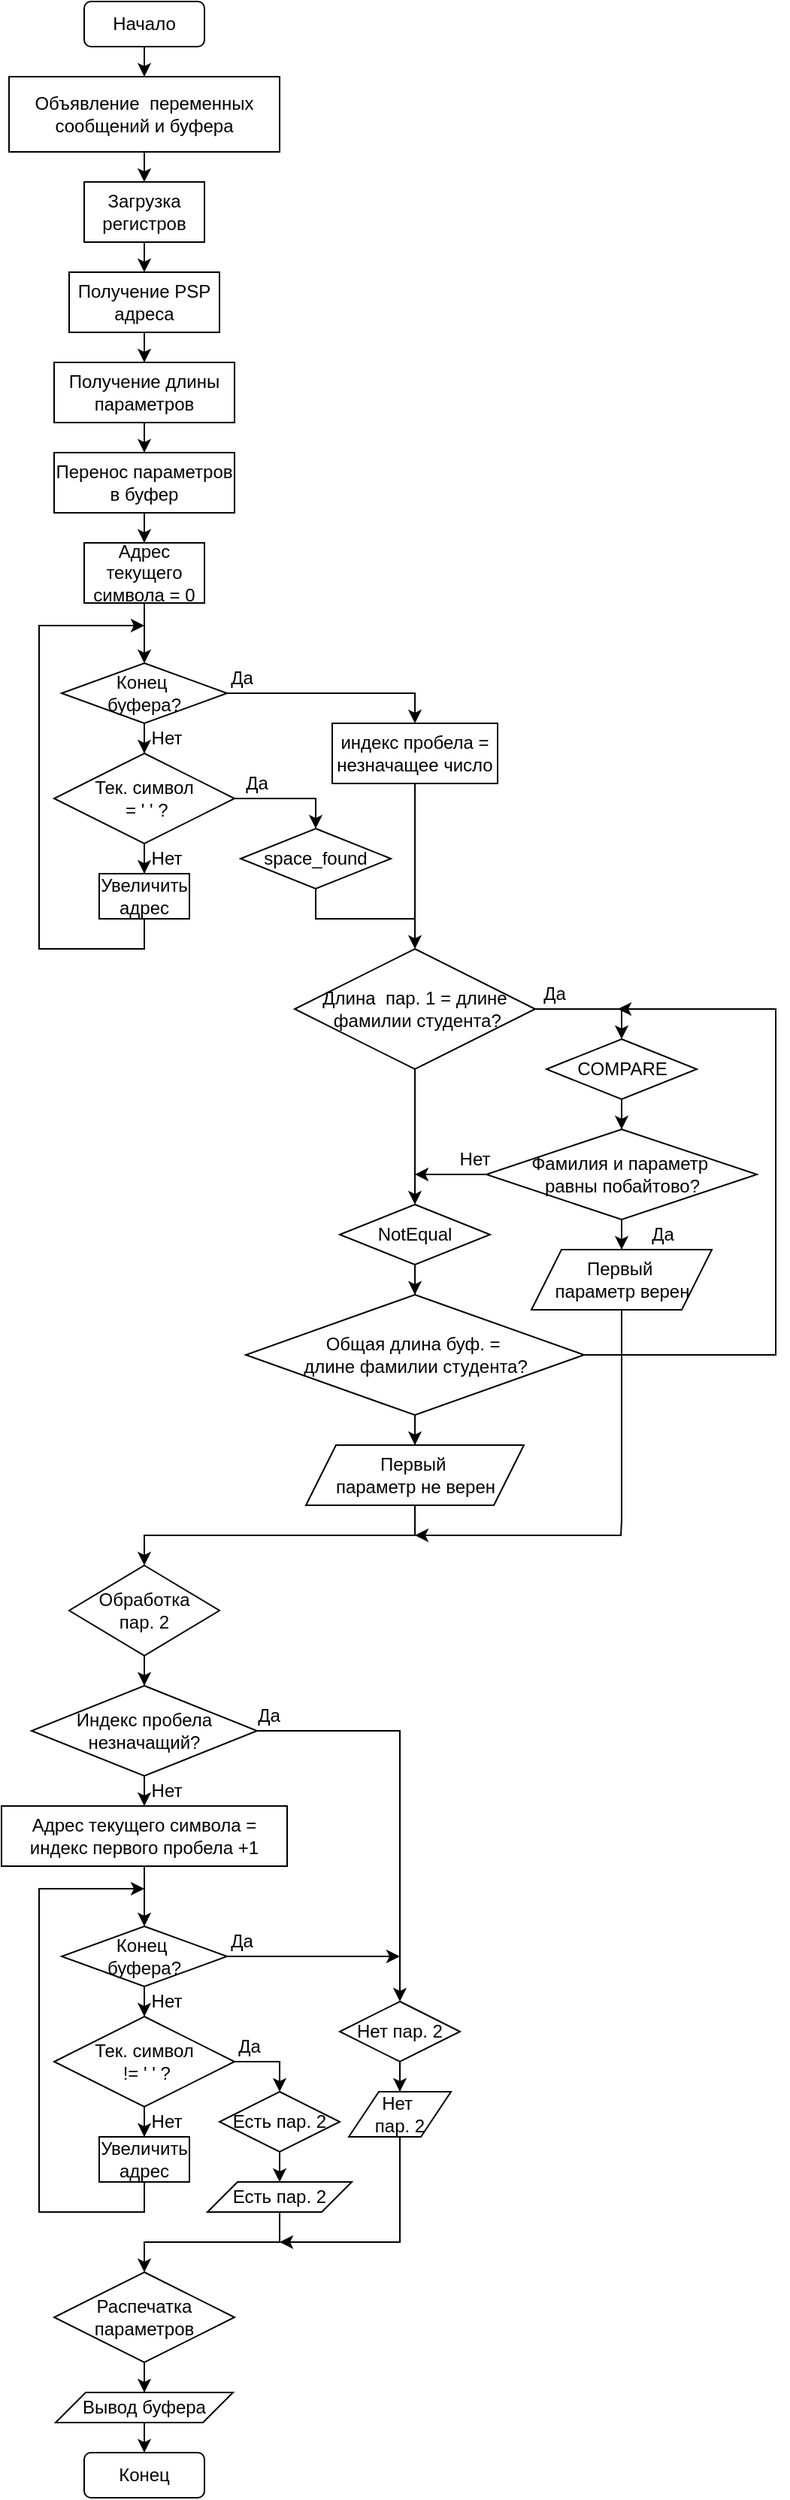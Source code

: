 <mxfile version="24.3.1" type="device">
  <diagram id="C5RBs43oDa-KdzZeNtuy" name="Page-1">
    <mxGraphModel dx="2868" dy="1560" grid="1" gridSize="10" guides="1" tooltips="1" connect="1" arrows="1" fold="1" page="1" pageScale="1" pageWidth="827" pageHeight="1169" math="0" shadow="0">
      <root>
        <mxCell id="WIyWlLk6GJQsqaUBKTNV-0" />
        <mxCell id="WIyWlLk6GJQsqaUBKTNV-1" parent="WIyWlLk6GJQsqaUBKTNV-0" />
        <mxCell id="b1ORVTBcM8QreffQEjI8-5" style="edgeStyle=orthogonalEdgeStyle;rounded=0;orthogonalLoop=1;jettySize=auto;html=1;" parent="WIyWlLk6GJQsqaUBKTNV-1" source="WIyWlLk6GJQsqaUBKTNV-3" target="b1ORVTBcM8QreffQEjI8-4" edge="1">
          <mxGeometry relative="1" as="geometry" />
        </mxCell>
        <mxCell id="WIyWlLk6GJQsqaUBKTNV-3" value="Начало" style="rounded=1;whiteSpace=wrap;html=1;fontSize=12;glass=0;strokeWidth=1;shadow=0;" parent="WIyWlLk6GJQsqaUBKTNV-1" vertex="1">
          <mxGeometry x="210" width="80" height="30" as="geometry" />
        </mxCell>
        <mxCell id="b1ORVTBcM8QreffQEjI8-7" style="edgeStyle=orthogonalEdgeStyle;rounded=0;orthogonalLoop=1;jettySize=auto;html=1;" parent="WIyWlLk6GJQsqaUBKTNV-1" source="b1ORVTBcM8QreffQEjI8-4" target="b1ORVTBcM8QreffQEjI8-6" edge="1">
          <mxGeometry relative="1" as="geometry" />
        </mxCell>
        <mxCell id="b1ORVTBcM8QreffQEjI8-4" value="Объявление&amp;nbsp; переменных сообщений и буфера" style="rounded=0;whiteSpace=wrap;html=1;" parent="WIyWlLk6GJQsqaUBKTNV-1" vertex="1">
          <mxGeometry x="160" y="50" width="180" height="50" as="geometry" />
        </mxCell>
        <mxCell id="vxpqx_h1XbM0o7AQPfHb-7" style="edgeStyle=orthogonalEdgeStyle;rounded=0;orthogonalLoop=1;jettySize=auto;html=1;exitX=0.5;exitY=1;exitDx=0;exitDy=0;entryX=0.5;entryY=0;entryDx=0;entryDy=0;" parent="WIyWlLk6GJQsqaUBKTNV-1" source="b1ORVTBcM8QreffQEjI8-6" target="vxpqx_h1XbM0o7AQPfHb-1" edge="1">
          <mxGeometry relative="1" as="geometry" />
        </mxCell>
        <mxCell id="b1ORVTBcM8QreffQEjI8-6" value="Загрузка регистров" style="rounded=0;whiteSpace=wrap;html=1;" parent="WIyWlLk6GJQsqaUBKTNV-1" vertex="1">
          <mxGeometry x="210" y="120" width="80" height="40" as="geometry" />
        </mxCell>
        <mxCell id="Q4k1FI557Ry3vGBkqDbd-1" style="edgeStyle=orthogonalEdgeStyle;rounded=0;orthogonalLoop=1;jettySize=auto;html=1;" edge="1" parent="WIyWlLk6GJQsqaUBKTNV-1" source="vxpqx_h1XbM0o7AQPfHb-1" target="Q4k1FI557Ry3vGBkqDbd-0">
          <mxGeometry relative="1" as="geometry" />
        </mxCell>
        <mxCell id="vxpqx_h1XbM0o7AQPfHb-1" value="Получение PSP адреса" style="rounded=0;whiteSpace=wrap;html=1;" parent="WIyWlLk6GJQsqaUBKTNV-1" vertex="1">
          <mxGeometry x="200" y="180" width="100" height="40" as="geometry" />
        </mxCell>
        <mxCell id="Q4k1FI557Ry3vGBkqDbd-3" style="edgeStyle=orthogonalEdgeStyle;rounded=0;orthogonalLoop=1;jettySize=auto;html=1;" edge="1" parent="WIyWlLk6GJQsqaUBKTNV-1" source="Q4k1FI557Ry3vGBkqDbd-0" target="Q4k1FI557Ry3vGBkqDbd-2">
          <mxGeometry relative="1" as="geometry" />
        </mxCell>
        <mxCell id="Q4k1FI557Ry3vGBkqDbd-0" value="Получение длины параметров" style="rounded=0;whiteSpace=wrap;html=1;" vertex="1" parent="WIyWlLk6GJQsqaUBKTNV-1">
          <mxGeometry x="190" y="240" width="120" height="40" as="geometry" />
        </mxCell>
        <mxCell id="Q4k1FI557Ry3vGBkqDbd-7" style="edgeStyle=orthogonalEdgeStyle;rounded=0;orthogonalLoop=1;jettySize=auto;html=1;" edge="1" parent="WIyWlLk6GJQsqaUBKTNV-1" source="Q4k1FI557Ry3vGBkqDbd-2" target="Q4k1FI557Ry3vGBkqDbd-6">
          <mxGeometry relative="1" as="geometry" />
        </mxCell>
        <mxCell id="Q4k1FI557Ry3vGBkqDbd-2" value="Перенос параметров в буфер" style="rounded=0;whiteSpace=wrap;html=1;" vertex="1" parent="WIyWlLk6GJQsqaUBKTNV-1">
          <mxGeometry x="190" y="300" width="120" height="40" as="geometry" />
        </mxCell>
        <mxCell id="Q4k1FI557Ry3vGBkqDbd-10" style="edgeStyle=orthogonalEdgeStyle;rounded=0;orthogonalLoop=1;jettySize=auto;html=1;" edge="1" parent="WIyWlLk6GJQsqaUBKTNV-1" source="Q4k1FI557Ry3vGBkqDbd-4" target="Q4k1FI557Ry3vGBkqDbd-9">
          <mxGeometry relative="1" as="geometry" />
        </mxCell>
        <mxCell id="Q4k1FI557Ry3vGBkqDbd-23" style="edgeStyle=orthogonalEdgeStyle;rounded=0;orthogonalLoop=1;jettySize=auto;html=1;exitX=1;exitY=0.5;exitDx=0;exitDy=0;entryX=0.5;entryY=0;entryDx=0;entryDy=0;" edge="1" parent="WIyWlLk6GJQsqaUBKTNV-1" source="Q4k1FI557Ry3vGBkqDbd-4" target="Q4k1FI557Ry3vGBkqDbd-22">
          <mxGeometry relative="1" as="geometry" />
        </mxCell>
        <mxCell id="Q4k1FI557Ry3vGBkqDbd-4" value="Конец&amp;nbsp;&lt;div&gt;буфера?&lt;/div&gt;" style="rhombus;whiteSpace=wrap;html=1;" vertex="1" parent="WIyWlLk6GJQsqaUBKTNV-1">
          <mxGeometry x="195" y="440" width="110" height="40" as="geometry" />
        </mxCell>
        <mxCell id="Q4k1FI557Ry3vGBkqDbd-8" style="edgeStyle=orthogonalEdgeStyle;rounded=0;orthogonalLoop=1;jettySize=auto;html=1;" edge="1" parent="WIyWlLk6GJQsqaUBKTNV-1" source="Q4k1FI557Ry3vGBkqDbd-6" target="Q4k1FI557Ry3vGBkqDbd-4">
          <mxGeometry relative="1" as="geometry" />
        </mxCell>
        <mxCell id="Q4k1FI557Ry3vGBkqDbd-6" value="Адрес текущего символа = 0" style="rounded=0;whiteSpace=wrap;html=1;" vertex="1" parent="WIyWlLk6GJQsqaUBKTNV-1">
          <mxGeometry x="210" y="360" width="80" height="40" as="geometry" />
        </mxCell>
        <mxCell id="Q4k1FI557Ry3vGBkqDbd-12" style="edgeStyle=orthogonalEdgeStyle;rounded=0;orthogonalLoop=1;jettySize=auto;html=1;entryX=0.5;entryY=0;entryDx=0;entryDy=0;" edge="1" parent="WIyWlLk6GJQsqaUBKTNV-1" source="Q4k1FI557Ry3vGBkqDbd-9" target="Q4k1FI557Ry3vGBkqDbd-11">
          <mxGeometry relative="1" as="geometry" />
        </mxCell>
        <mxCell id="Q4k1FI557Ry3vGBkqDbd-18" style="edgeStyle=orthogonalEdgeStyle;rounded=0;orthogonalLoop=1;jettySize=auto;html=1;exitX=0.5;exitY=1;exitDx=0;exitDy=0;" edge="1" parent="WIyWlLk6GJQsqaUBKTNV-1" source="Q4k1FI557Ry3vGBkqDbd-9" target="Q4k1FI557Ry3vGBkqDbd-17">
          <mxGeometry relative="1" as="geometry" />
        </mxCell>
        <mxCell id="Q4k1FI557Ry3vGBkqDbd-9" value="Тек. символ&lt;div&gt;&amp;nbsp;= &#39; &#39; ?&lt;/div&gt;" style="rhombus;whiteSpace=wrap;html=1;" vertex="1" parent="WIyWlLk6GJQsqaUBKTNV-1">
          <mxGeometry x="190" y="500" width="120" height="60" as="geometry" />
        </mxCell>
        <mxCell id="Q4k1FI557Ry3vGBkqDbd-27" style="edgeStyle=orthogonalEdgeStyle;rounded=0;orthogonalLoop=1;jettySize=auto;html=1;entryX=0.5;entryY=0;entryDx=0;entryDy=0;" edge="1" parent="WIyWlLk6GJQsqaUBKTNV-1" source="Q4k1FI557Ry3vGBkqDbd-11" target="Q4k1FI557Ry3vGBkqDbd-26">
          <mxGeometry relative="1" as="geometry" />
        </mxCell>
        <mxCell id="Q4k1FI557Ry3vGBkqDbd-11" value="space_found" style="rhombus;whiteSpace=wrap;html=1;" vertex="1" parent="WIyWlLk6GJQsqaUBKTNV-1">
          <mxGeometry x="314" y="550" width="100" height="40" as="geometry" />
        </mxCell>
        <mxCell id="Q4k1FI557Ry3vGBkqDbd-13" value="Да" style="text;html=1;align=center;verticalAlign=middle;whiteSpace=wrap;rounded=0;" vertex="1" parent="WIyWlLk6GJQsqaUBKTNV-1">
          <mxGeometry x="310" y="510" width="30" height="20" as="geometry" />
        </mxCell>
        <mxCell id="Q4k1FI557Ry3vGBkqDbd-14" value="Нет" style="text;html=1;align=center;verticalAlign=middle;whiteSpace=wrap;rounded=0;" vertex="1" parent="WIyWlLk6GJQsqaUBKTNV-1">
          <mxGeometry x="250" y="480" width="30" height="20" as="geometry" />
        </mxCell>
        <mxCell id="Q4k1FI557Ry3vGBkqDbd-15" value="Нет" style="text;html=1;align=center;verticalAlign=middle;whiteSpace=wrap;rounded=0;" vertex="1" parent="WIyWlLk6GJQsqaUBKTNV-1">
          <mxGeometry x="250" y="560" width="30" height="20" as="geometry" />
        </mxCell>
        <mxCell id="Q4k1FI557Ry3vGBkqDbd-17" value="Увеличить адрес" style="rounded=0;whiteSpace=wrap;html=1;" vertex="1" parent="WIyWlLk6GJQsqaUBKTNV-1">
          <mxGeometry x="220" y="580" width="60" height="30" as="geometry" />
        </mxCell>
        <mxCell id="Q4k1FI557Ry3vGBkqDbd-20" value="" style="endArrow=classic;html=1;rounded=0;" edge="1" parent="WIyWlLk6GJQsqaUBKTNV-1" source="Q4k1FI557Ry3vGBkqDbd-17">
          <mxGeometry width="50" height="50" relative="1" as="geometry">
            <mxPoint x="290" y="630" as="sourcePoint" />
            <mxPoint x="250" y="415" as="targetPoint" />
            <Array as="points">
              <mxPoint x="250" y="630" />
              <mxPoint x="180" y="630" />
              <mxPoint x="180" y="415" />
            </Array>
          </mxGeometry>
        </mxCell>
        <mxCell id="Q4k1FI557Ry3vGBkqDbd-22" value="индекс пробела = незначащее число" style="rounded=0;whiteSpace=wrap;html=1;" vertex="1" parent="WIyWlLk6GJQsqaUBKTNV-1">
          <mxGeometry x="375" y="480" width="110" height="40" as="geometry" />
        </mxCell>
        <mxCell id="Q4k1FI557Ry3vGBkqDbd-24" value="Да" style="text;html=1;align=center;verticalAlign=middle;whiteSpace=wrap;rounded=0;" vertex="1" parent="WIyWlLk6GJQsqaUBKTNV-1">
          <mxGeometry x="300" y="440" width="30" height="20" as="geometry" />
        </mxCell>
        <mxCell id="Q4k1FI557Ry3vGBkqDbd-31" style="edgeStyle=orthogonalEdgeStyle;rounded=0;orthogonalLoop=1;jettySize=auto;html=1;" edge="1" parent="WIyWlLk6GJQsqaUBKTNV-1" source="Q4k1FI557Ry3vGBkqDbd-26" target="Q4k1FI557Ry3vGBkqDbd-30">
          <mxGeometry relative="1" as="geometry" />
        </mxCell>
        <mxCell id="Q4k1FI557Ry3vGBkqDbd-33" style="edgeStyle=orthogonalEdgeStyle;rounded=0;orthogonalLoop=1;jettySize=auto;html=1;entryX=0.5;entryY=0;entryDx=0;entryDy=0;" edge="1" parent="WIyWlLk6GJQsqaUBKTNV-1" source="Q4k1FI557Ry3vGBkqDbd-26" target="Q4k1FI557Ry3vGBkqDbd-32">
          <mxGeometry relative="1" as="geometry" />
        </mxCell>
        <mxCell id="Q4k1FI557Ry3vGBkqDbd-26" value="Длина&amp;nbsp; пар. 1 = длине&lt;div&gt;&amp;nbsp;фамилии студента?&lt;/div&gt;" style="rhombus;whiteSpace=wrap;html=1;" vertex="1" parent="WIyWlLk6GJQsqaUBKTNV-1">
          <mxGeometry x="350" y="630" width="160" height="80" as="geometry" />
        </mxCell>
        <mxCell id="Q4k1FI557Ry3vGBkqDbd-28" value="" style="endArrow=none;html=1;rounded=0;" edge="1" parent="WIyWlLk6GJQsqaUBKTNV-1" target="Q4k1FI557Ry3vGBkqDbd-22">
          <mxGeometry width="50" height="50" relative="1" as="geometry">
            <mxPoint x="430" y="610" as="sourcePoint" />
            <mxPoint x="380" y="680" as="targetPoint" />
          </mxGeometry>
        </mxCell>
        <mxCell id="Q4k1FI557Ry3vGBkqDbd-43" style="edgeStyle=orthogonalEdgeStyle;rounded=0;orthogonalLoop=1;jettySize=auto;html=1;entryX=0.5;entryY=0;entryDx=0;entryDy=0;" edge="1" parent="WIyWlLk6GJQsqaUBKTNV-1" source="Q4k1FI557Ry3vGBkqDbd-30" target="Q4k1FI557Ry3vGBkqDbd-42">
          <mxGeometry relative="1" as="geometry" />
        </mxCell>
        <mxCell id="Q4k1FI557Ry3vGBkqDbd-30" value="NotEqual" style="rhombus;whiteSpace=wrap;html=1;" vertex="1" parent="WIyWlLk6GJQsqaUBKTNV-1">
          <mxGeometry x="380" y="800" width="100" height="40" as="geometry" />
        </mxCell>
        <mxCell id="Q4k1FI557Ry3vGBkqDbd-36" style="edgeStyle=orthogonalEdgeStyle;rounded=0;orthogonalLoop=1;jettySize=auto;html=1;" edge="1" parent="WIyWlLk6GJQsqaUBKTNV-1" source="Q4k1FI557Ry3vGBkqDbd-32" target="Q4k1FI557Ry3vGBkqDbd-35">
          <mxGeometry relative="1" as="geometry" />
        </mxCell>
        <mxCell id="Q4k1FI557Ry3vGBkqDbd-32" value="COMPARE" style="rhombus;whiteSpace=wrap;html=1;" vertex="1" parent="WIyWlLk6GJQsqaUBKTNV-1">
          <mxGeometry x="517.5" y="690" width="100" height="40" as="geometry" />
        </mxCell>
        <mxCell id="Q4k1FI557Ry3vGBkqDbd-40" style="edgeStyle=orthogonalEdgeStyle;rounded=0;orthogonalLoop=1;jettySize=auto;html=1;" edge="1" parent="WIyWlLk6GJQsqaUBKTNV-1" source="Q4k1FI557Ry3vGBkqDbd-35" target="Q4k1FI557Ry3vGBkqDbd-39">
          <mxGeometry relative="1" as="geometry" />
        </mxCell>
        <mxCell id="Q4k1FI557Ry3vGBkqDbd-35" value="Фамилия и параметр&amp;nbsp;&lt;div&gt;равны побайтово?&lt;/div&gt;" style="rhombus;whiteSpace=wrap;html=1;" vertex="1" parent="WIyWlLk6GJQsqaUBKTNV-1">
          <mxGeometry x="477.5" y="750" width="180" height="60" as="geometry" />
        </mxCell>
        <mxCell id="Q4k1FI557Ry3vGBkqDbd-38" value="Нет" style="text;html=1;align=center;verticalAlign=middle;whiteSpace=wrap;rounded=0;" vertex="1" parent="WIyWlLk6GJQsqaUBKTNV-1">
          <mxGeometry x="455" y="760" width="30" height="20" as="geometry" />
        </mxCell>
        <mxCell id="Q4k1FI557Ry3vGBkqDbd-54" style="edgeStyle=orthogonalEdgeStyle;rounded=0;orthogonalLoop=1;jettySize=auto;html=1;" edge="1" parent="WIyWlLk6GJQsqaUBKTNV-1" source="Q4k1FI557Ry3vGBkqDbd-39">
          <mxGeometry relative="1" as="geometry">
            <mxPoint x="430.0" y="1020" as="targetPoint" />
            <Array as="points">
              <mxPoint x="567" y="1010" />
              <mxPoint x="567" y="1020" />
            </Array>
          </mxGeometry>
        </mxCell>
        <mxCell id="Q4k1FI557Ry3vGBkqDbd-39" value="Первый&amp;nbsp;&lt;div&gt;параметр верен&lt;/div&gt;" style="shape=parallelogram;perimeter=parallelogramPerimeter;whiteSpace=wrap;html=1;fixedSize=1;" vertex="1" parent="WIyWlLk6GJQsqaUBKTNV-1">
          <mxGeometry x="507.5" y="830" width="120" height="40" as="geometry" />
        </mxCell>
        <mxCell id="Q4k1FI557Ry3vGBkqDbd-41" value="Да" style="text;html=1;align=center;verticalAlign=middle;whiteSpace=wrap;rounded=0;" vertex="1" parent="WIyWlLk6GJQsqaUBKTNV-1">
          <mxGeometry x="580" y="810" width="30" height="20" as="geometry" />
        </mxCell>
        <mxCell id="Q4k1FI557Ry3vGBkqDbd-51" style="edgeStyle=orthogonalEdgeStyle;rounded=0;orthogonalLoop=1;jettySize=auto;html=1;" edge="1" parent="WIyWlLk6GJQsqaUBKTNV-1" source="Q4k1FI557Ry3vGBkqDbd-42" target="Q4k1FI557Ry3vGBkqDbd-50">
          <mxGeometry relative="1" as="geometry" />
        </mxCell>
        <mxCell id="Q4k1FI557Ry3vGBkqDbd-42" value="Общая длина буф. =&amp;nbsp;&lt;div&gt;длине фамилии студента?&lt;/div&gt;" style="rhombus;whiteSpace=wrap;html=1;" vertex="1" parent="WIyWlLk6GJQsqaUBKTNV-1">
          <mxGeometry x="317.5" y="860" width="225" height="80" as="geometry" />
        </mxCell>
        <mxCell id="Q4k1FI557Ry3vGBkqDbd-45" value="" style="endArrow=none;html=1;rounded=0;entryX=0;entryY=0.5;entryDx=0;entryDy=0;startArrow=classic;startFill=1;" edge="1" parent="WIyWlLk6GJQsqaUBKTNV-1" target="Q4k1FI557Ry3vGBkqDbd-35">
          <mxGeometry width="50" height="50" relative="1" as="geometry">
            <mxPoint x="430" y="780" as="sourcePoint" />
            <mxPoint x="550" y="770" as="targetPoint" />
          </mxGeometry>
        </mxCell>
        <mxCell id="Q4k1FI557Ry3vGBkqDbd-48" value="Да" style="text;html=1;align=center;verticalAlign=middle;whiteSpace=wrap;rounded=0;" vertex="1" parent="WIyWlLk6GJQsqaUBKTNV-1">
          <mxGeometry x="507.5" y="650" width="30" height="20" as="geometry" />
        </mxCell>
        <mxCell id="Q4k1FI557Ry3vGBkqDbd-49" value="" style="endArrow=classic;html=1;rounded=0;exitX=1;exitY=0.5;exitDx=0;exitDy=0;" edge="1" parent="WIyWlLk6GJQsqaUBKTNV-1" source="Q4k1FI557Ry3vGBkqDbd-42">
          <mxGeometry width="50" height="50" relative="1" as="geometry">
            <mxPoint x="500" y="820" as="sourcePoint" />
            <mxPoint x="565" y="670" as="targetPoint" />
            <Array as="points">
              <mxPoint x="670" y="900" />
              <mxPoint x="670" y="670" />
            </Array>
          </mxGeometry>
        </mxCell>
        <mxCell id="Q4k1FI557Ry3vGBkqDbd-53" style="edgeStyle=orthogonalEdgeStyle;rounded=0;orthogonalLoop=1;jettySize=auto;html=1;entryX=0.5;entryY=0;entryDx=0;entryDy=0;exitX=0.5;exitY=1;exitDx=0;exitDy=0;" edge="1" parent="WIyWlLk6GJQsqaUBKTNV-1" source="Q4k1FI557Ry3vGBkqDbd-50" target="Q4k1FI557Ry3vGBkqDbd-52">
          <mxGeometry relative="1" as="geometry" />
        </mxCell>
        <mxCell id="Q4k1FI557Ry3vGBkqDbd-50" value="Первый&amp;nbsp;&lt;div&gt;параметр не верен&lt;/div&gt;" style="shape=parallelogram;perimeter=parallelogramPerimeter;whiteSpace=wrap;html=1;fixedSize=1;" vertex="1" parent="WIyWlLk6GJQsqaUBKTNV-1">
          <mxGeometry x="357.5" y="960" width="145" height="40" as="geometry" />
        </mxCell>
        <mxCell id="Q4k1FI557Ry3vGBkqDbd-67" style="edgeStyle=orthogonalEdgeStyle;rounded=0;orthogonalLoop=1;jettySize=auto;html=1;" edge="1" parent="WIyWlLk6GJQsqaUBKTNV-1" source="Q4k1FI557Ry3vGBkqDbd-52" target="Q4k1FI557Ry3vGBkqDbd-66">
          <mxGeometry relative="1" as="geometry" />
        </mxCell>
        <mxCell id="Q4k1FI557Ry3vGBkqDbd-52" value="Обработка&lt;div&gt;пар. 2&lt;/div&gt;" style="rhombus;whiteSpace=wrap;html=1;" vertex="1" parent="WIyWlLk6GJQsqaUBKTNV-1">
          <mxGeometry x="200" y="1040" width="100" height="60" as="geometry" />
        </mxCell>
        <mxCell id="Q4k1FI557Ry3vGBkqDbd-55" style="edgeStyle=orthogonalEdgeStyle;rounded=0;orthogonalLoop=1;jettySize=auto;html=1;" edge="1" parent="WIyWlLk6GJQsqaUBKTNV-1" source="Q4k1FI557Ry3vGBkqDbd-56" target="Q4k1FI557Ry3vGBkqDbd-60">
          <mxGeometry relative="1" as="geometry" />
        </mxCell>
        <mxCell id="Q4k1FI557Ry3vGBkqDbd-56" value="Конец&amp;nbsp;&lt;div&gt;буфера?&lt;/div&gt;" style="rhombus;whiteSpace=wrap;html=1;" vertex="1" parent="WIyWlLk6GJQsqaUBKTNV-1">
          <mxGeometry x="195" y="1280" width="110" height="40" as="geometry" />
        </mxCell>
        <mxCell id="Q4k1FI557Ry3vGBkqDbd-57" style="edgeStyle=orthogonalEdgeStyle;rounded=0;orthogonalLoop=1;jettySize=auto;html=1;" edge="1" parent="WIyWlLk6GJQsqaUBKTNV-1" source="Q4k1FI557Ry3vGBkqDbd-58" target="Q4k1FI557Ry3vGBkqDbd-56">
          <mxGeometry relative="1" as="geometry" />
        </mxCell>
        <mxCell id="Q4k1FI557Ry3vGBkqDbd-58" value="Адрес текущего символа = индекс первого пробела +1" style="rounded=0;whiteSpace=wrap;html=1;" vertex="1" parent="WIyWlLk6GJQsqaUBKTNV-1">
          <mxGeometry x="155" y="1200" width="190" height="40" as="geometry" />
        </mxCell>
        <mxCell id="Q4k1FI557Ry3vGBkqDbd-59" style="edgeStyle=orthogonalEdgeStyle;rounded=0;orthogonalLoop=1;jettySize=auto;html=1;exitX=0.5;exitY=1;exitDx=0;exitDy=0;" edge="1" parent="WIyWlLk6GJQsqaUBKTNV-1" source="Q4k1FI557Ry3vGBkqDbd-60" target="Q4k1FI557Ry3vGBkqDbd-63">
          <mxGeometry relative="1" as="geometry" />
        </mxCell>
        <mxCell id="Q4k1FI557Ry3vGBkqDbd-75" style="edgeStyle=orthogonalEdgeStyle;rounded=0;orthogonalLoop=1;jettySize=auto;html=1;entryX=0.5;entryY=0;entryDx=0;entryDy=0;exitX=1;exitY=0.5;exitDx=0;exitDy=0;" edge="1" parent="WIyWlLk6GJQsqaUBKTNV-1" source="Q4k1FI557Ry3vGBkqDbd-60" target="Q4k1FI557Ry3vGBkqDbd-74">
          <mxGeometry relative="1" as="geometry" />
        </mxCell>
        <mxCell id="Q4k1FI557Ry3vGBkqDbd-60" value="Тек. символ&lt;div&gt;&amp;nbsp;!= &#39; &#39; ?&lt;/div&gt;" style="rhombus;whiteSpace=wrap;html=1;" vertex="1" parent="WIyWlLk6GJQsqaUBKTNV-1">
          <mxGeometry x="190" y="1340" width="120" height="60" as="geometry" />
        </mxCell>
        <mxCell id="Q4k1FI557Ry3vGBkqDbd-61" value="Нет" style="text;html=1;align=center;verticalAlign=middle;whiteSpace=wrap;rounded=0;" vertex="1" parent="WIyWlLk6GJQsqaUBKTNV-1">
          <mxGeometry x="250" y="1320" width="30" height="20" as="geometry" />
        </mxCell>
        <mxCell id="Q4k1FI557Ry3vGBkqDbd-62" value="Нет" style="text;html=1;align=center;verticalAlign=middle;whiteSpace=wrap;rounded=0;" vertex="1" parent="WIyWlLk6GJQsqaUBKTNV-1">
          <mxGeometry x="250" y="1400" width="30" height="20" as="geometry" />
        </mxCell>
        <mxCell id="Q4k1FI557Ry3vGBkqDbd-63" value="Увеличить адрес" style="rounded=0;whiteSpace=wrap;html=1;" vertex="1" parent="WIyWlLk6GJQsqaUBKTNV-1">
          <mxGeometry x="220" y="1420" width="60" height="30" as="geometry" />
        </mxCell>
        <mxCell id="Q4k1FI557Ry3vGBkqDbd-64" value="" style="endArrow=classic;html=1;rounded=0;" edge="1" parent="WIyWlLk6GJQsqaUBKTNV-1" source="Q4k1FI557Ry3vGBkqDbd-63">
          <mxGeometry width="50" height="50" relative="1" as="geometry">
            <mxPoint x="290" y="1470" as="sourcePoint" />
            <mxPoint x="250" y="1255" as="targetPoint" />
            <Array as="points">
              <mxPoint x="250" y="1470" />
              <mxPoint x="180" y="1470" />
              <mxPoint x="180" y="1255" />
            </Array>
          </mxGeometry>
        </mxCell>
        <mxCell id="Q4k1FI557Ry3vGBkqDbd-65" value="Да" style="text;html=1;align=center;verticalAlign=middle;whiteSpace=wrap;rounded=0;" vertex="1" parent="WIyWlLk6GJQsqaUBKTNV-1">
          <mxGeometry x="300" y="1280" width="30" height="20" as="geometry" />
        </mxCell>
        <mxCell id="Q4k1FI557Ry3vGBkqDbd-68" style="edgeStyle=orthogonalEdgeStyle;rounded=0;orthogonalLoop=1;jettySize=auto;html=1;" edge="1" parent="WIyWlLk6GJQsqaUBKTNV-1" source="Q4k1FI557Ry3vGBkqDbd-66" target="Q4k1FI557Ry3vGBkqDbd-58">
          <mxGeometry relative="1" as="geometry" />
        </mxCell>
        <mxCell id="Q4k1FI557Ry3vGBkqDbd-70" style="edgeStyle=orthogonalEdgeStyle;rounded=0;orthogonalLoop=1;jettySize=auto;html=1;exitX=1;exitY=0.5;exitDx=0;exitDy=0;entryX=0.5;entryY=0;entryDx=0;entryDy=0;" edge="1" parent="WIyWlLk6GJQsqaUBKTNV-1" source="Q4k1FI557Ry3vGBkqDbd-66" target="Q4k1FI557Ry3vGBkqDbd-69">
          <mxGeometry relative="1" as="geometry" />
        </mxCell>
        <mxCell id="Q4k1FI557Ry3vGBkqDbd-66" value="Индекс пробела незначащий?" style="rhombus;whiteSpace=wrap;html=1;" vertex="1" parent="WIyWlLk6GJQsqaUBKTNV-1">
          <mxGeometry x="175" y="1120" width="150" height="60" as="geometry" />
        </mxCell>
        <mxCell id="Q4k1FI557Ry3vGBkqDbd-81" style="edgeStyle=orthogonalEdgeStyle;rounded=0;orthogonalLoop=1;jettySize=auto;html=1;" edge="1" parent="WIyWlLk6GJQsqaUBKTNV-1" source="Q4k1FI557Ry3vGBkqDbd-69" target="Q4k1FI557Ry3vGBkqDbd-79">
          <mxGeometry relative="1" as="geometry" />
        </mxCell>
        <mxCell id="Q4k1FI557Ry3vGBkqDbd-69" value="Нет пар. 2" style="rhombus;whiteSpace=wrap;html=1;" vertex="1" parent="WIyWlLk6GJQsqaUBKTNV-1">
          <mxGeometry x="380" y="1330" width="80" height="40" as="geometry" />
        </mxCell>
        <mxCell id="Q4k1FI557Ry3vGBkqDbd-71" value="Да" style="text;html=1;align=center;verticalAlign=middle;whiteSpace=wrap;rounded=0;" vertex="1" parent="WIyWlLk6GJQsqaUBKTNV-1">
          <mxGeometry x="317.5" y="1130" width="30" height="20" as="geometry" />
        </mxCell>
        <mxCell id="Q4k1FI557Ry3vGBkqDbd-72" value="Нет" style="text;html=1;align=center;verticalAlign=middle;whiteSpace=wrap;rounded=0;" vertex="1" parent="WIyWlLk6GJQsqaUBKTNV-1">
          <mxGeometry x="250" y="1180" width="30" height="20" as="geometry" />
        </mxCell>
        <mxCell id="Q4k1FI557Ry3vGBkqDbd-73" value="" style="endArrow=classic;html=1;rounded=0;" edge="1" parent="WIyWlLk6GJQsqaUBKTNV-1" source="Q4k1FI557Ry3vGBkqDbd-56">
          <mxGeometry width="50" height="50" relative="1" as="geometry">
            <mxPoint x="240" y="1350" as="sourcePoint" />
            <mxPoint x="420" y="1300" as="targetPoint" />
          </mxGeometry>
        </mxCell>
        <mxCell id="Q4k1FI557Ry3vGBkqDbd-78" style="edgeStyle=orthogonalEdgeStyle;rounded=0;orthogonalLoop=1;jettySize=auto;html=1;entryX=0.5;entryY=0;entryDx=0;entryDy=0;" edge="1" parent="WIyWlLk6GJQsqaUBKTNV-1" source="Q4k1FI557Ry3vGBkqDbd-74" target="Q4k1FI557Ry3vGBkqDbd-77">
          <mxGeometry relative="1" as="geometry" />
        </mxCell>
        <mxCell id="Q4k1FI557Ry3vGBkqDbd-74" value="Есть пар. 2" style="rhombus;whiteSpace=wrap;html=1;" vertex="1" parent="WIyWlLk6GJQsqaUBKTNV-1">
          <mxGeometry x="300" y="1390" width="80" height="40" as="geometry" />
        </mxCell>
        <mxCell id="Q4k1FI557Ry3vGBkqDbd-76" value="Да" style="text;html=1;align=center;verticalAlign=middle;whiteSpace=wrap;rounded=0;" vertex="1" parent="WIyWlLk6GJQsqaUBKTNV-1">
          <mxGeometry x="305" y="1350" width="30" height="20" as="geometry" />
        </mxCell>
        <mxCell id="Q4k1FI557Ry3vGBkqDbd-83" style="edgeStyle=orthogonalEdgeStyle;rounded=0;orthogonalLoop=1;jettySize=auto;html=1;entryX=0.5;entryY=0;entryDx=0;entryDy=0;" edge="1" parent="WIyWlLk6GJQsqaUBKTNV-1" source="Q4k1FI557Ry3vGBkqDbd-77" target="Q4k1FI557Ry3vGBkqDbd-82">
          <mxGeometry relative="1" as="geometry" />
        </mxCell>
        <mxCell id="Q4k1FI557Ry3vGBkqDbd-77" value="Есть пар. 2" style="shape=parallelogram;perimeter=parallelogramPerimeter;whiteSpace=wrap;html=1;fixedSize=1;" vertex="1" parent="WIyWlLk6GJQsqaUBKTNV-1">
          <mxGeometry x="292" y="1450" width="96" height="20" as="geometry" />
        </mxCell>
        <mxCell id="Q4k1FI557Ry3vGBkqDbd-84" style="edgeStyle=orthogonalEdgeStyle;rounded=0;orthogonalLoop=1;jettySize=auto;html=1;" edge="1" parent="WIyWlLk6GJQsqaUBKTNV-1" source="Q4k1FI557Ry3vGBkqDbd-79">
          <mxGeometry relative="1" as="geometry">
            <mxPoint x="340" y="1490" as="targetPoint" />
            <Array as="points">
              <mxPoint x="420" y="1490" />
            </Array>
          </mxGeometry>
        </mxCell>
        <mxCell id="Q4k1FI557Ry3vGBkqDbd-79" value="Нет&amp;nbsp;&lt;div&gt;пар. 2&lt;/div&gt;" style="shape=parallelogram;perimeter=parallelogramPerimeter;whiteSpace=wrap;html=1;fixedSize=1;" vertex="1" parent="WIyWlLk6GJQsqaUBKTNV-1">
          <mxGeometry x="386" y="1390" width="68" height="30" as="geometry" />
        </mxCell>
        <mxCell id="Q4k1FI557Ry3vGBkqDbd-86" style="edgeStyle=orthogonalEdgeStyle;rounded=0;orthogonalLoop=1;jettySize=auto;html=1;" edge="1" parent="WIyWlLk6GJQsqaUBKTNV-1" source="Q4k1FI557Ry3vGBkqDbd-82" target="Q4k1FI557Ry3vGBkqDbd-85">
          <mxGeometry relative="1" as="geometry" />
        </mxCell>
        <mxCell id="Q4k1FI557Ry3vGBkqDbd-82" value="Распечатка параметров" style="rhombus;whiteSpace=wrap;html=1;" vertex="1" parent="WIyWlLk6GJQsqaUBKTNV-1">
          <mxGeometry x="190" y="1510" width="120" height="60" as="geometry" />
        </mxCell>
        <mxCell id="Q4k1FI557Ry3vGBkqDbd-88" style="edgeStyle=orthogonalEdgeStyle;rounded=0;orthogonalLoop=1;jettySize=auto;html=1;" edge="1" parent="WIyWlLk6GJQsqaUBKTNV-1" source="Q4k1FI557Ry3vGBkqDbd-85" target="Q4k1FI557Ry3vGBkqDbd-87">
          <mxGeometry relative="1" as="geometry" />
        </mxCell>
        <mxCell id="Q4k1FI557Ry3vGBkqDbd-85" value="Вывод буфера" style="shape=parallelogram;perimeter=parallelogramPerimeter;whiteSpace=wrap;html=1;fixedSize=1;" vertex="1" parent="WIyWlLk6GJQsqaUBKTNV-1">
          <mxGeometry x="191" y="1590" width="118" height="20" as="geometry" />
        </mxCell>
        <mxCell id="Q4k1FI557Ry3vGBkqDbd-87" value="Конец" style="rounded=1;whiteSpace=wrap;html=1;fontSize=12;glass=0;strokeWidth=1;shadow=0;" vertex="1" parent="WIyWlLk6GJQsqaUBKTNV-1">
          <mxGeometry x="210" y="1630" width="80" height="30" as="geometry" />
        </mxCell>
      </root>
    </mxGraphModel>
  </diagram>
</mxfile>
